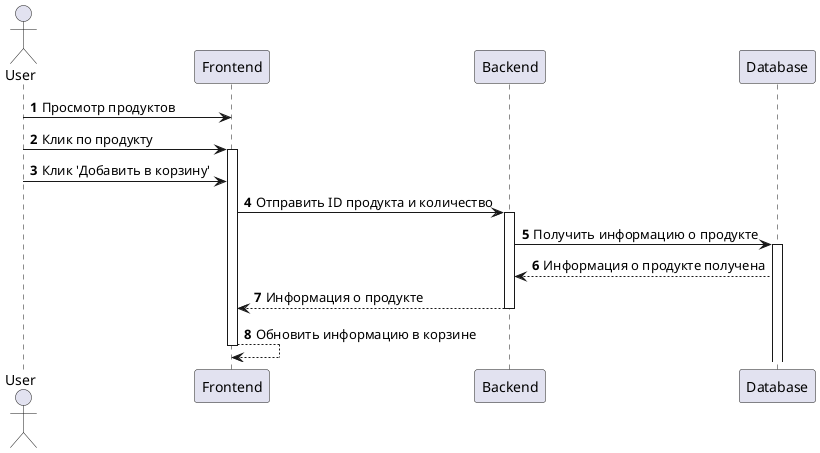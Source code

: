 @startuml
'https://plantuml.com/sequence-diagram

autonumber

actor User
participant "Frontend" as Frontend
participant "Backend" as Backend
participant Database

User -> Frontend: Просмотр продуктов
User -> Frontend: Клик по продукту
activate Frontend

User -> Frontend: Клик 'Добавить в корзину'
Frontend -> Backend: Отправить ID продукта и количество
activate Backend

Backend -> Database: Получить информацию о продукте
activate Database
Database --> Backend: Информация о продукте получена

Backend --> Frontend: Информация о продукте
deactivate Backend

Frontend --> Frontend: Обновить информацию в корзине
deactivate Frontend

@enduml